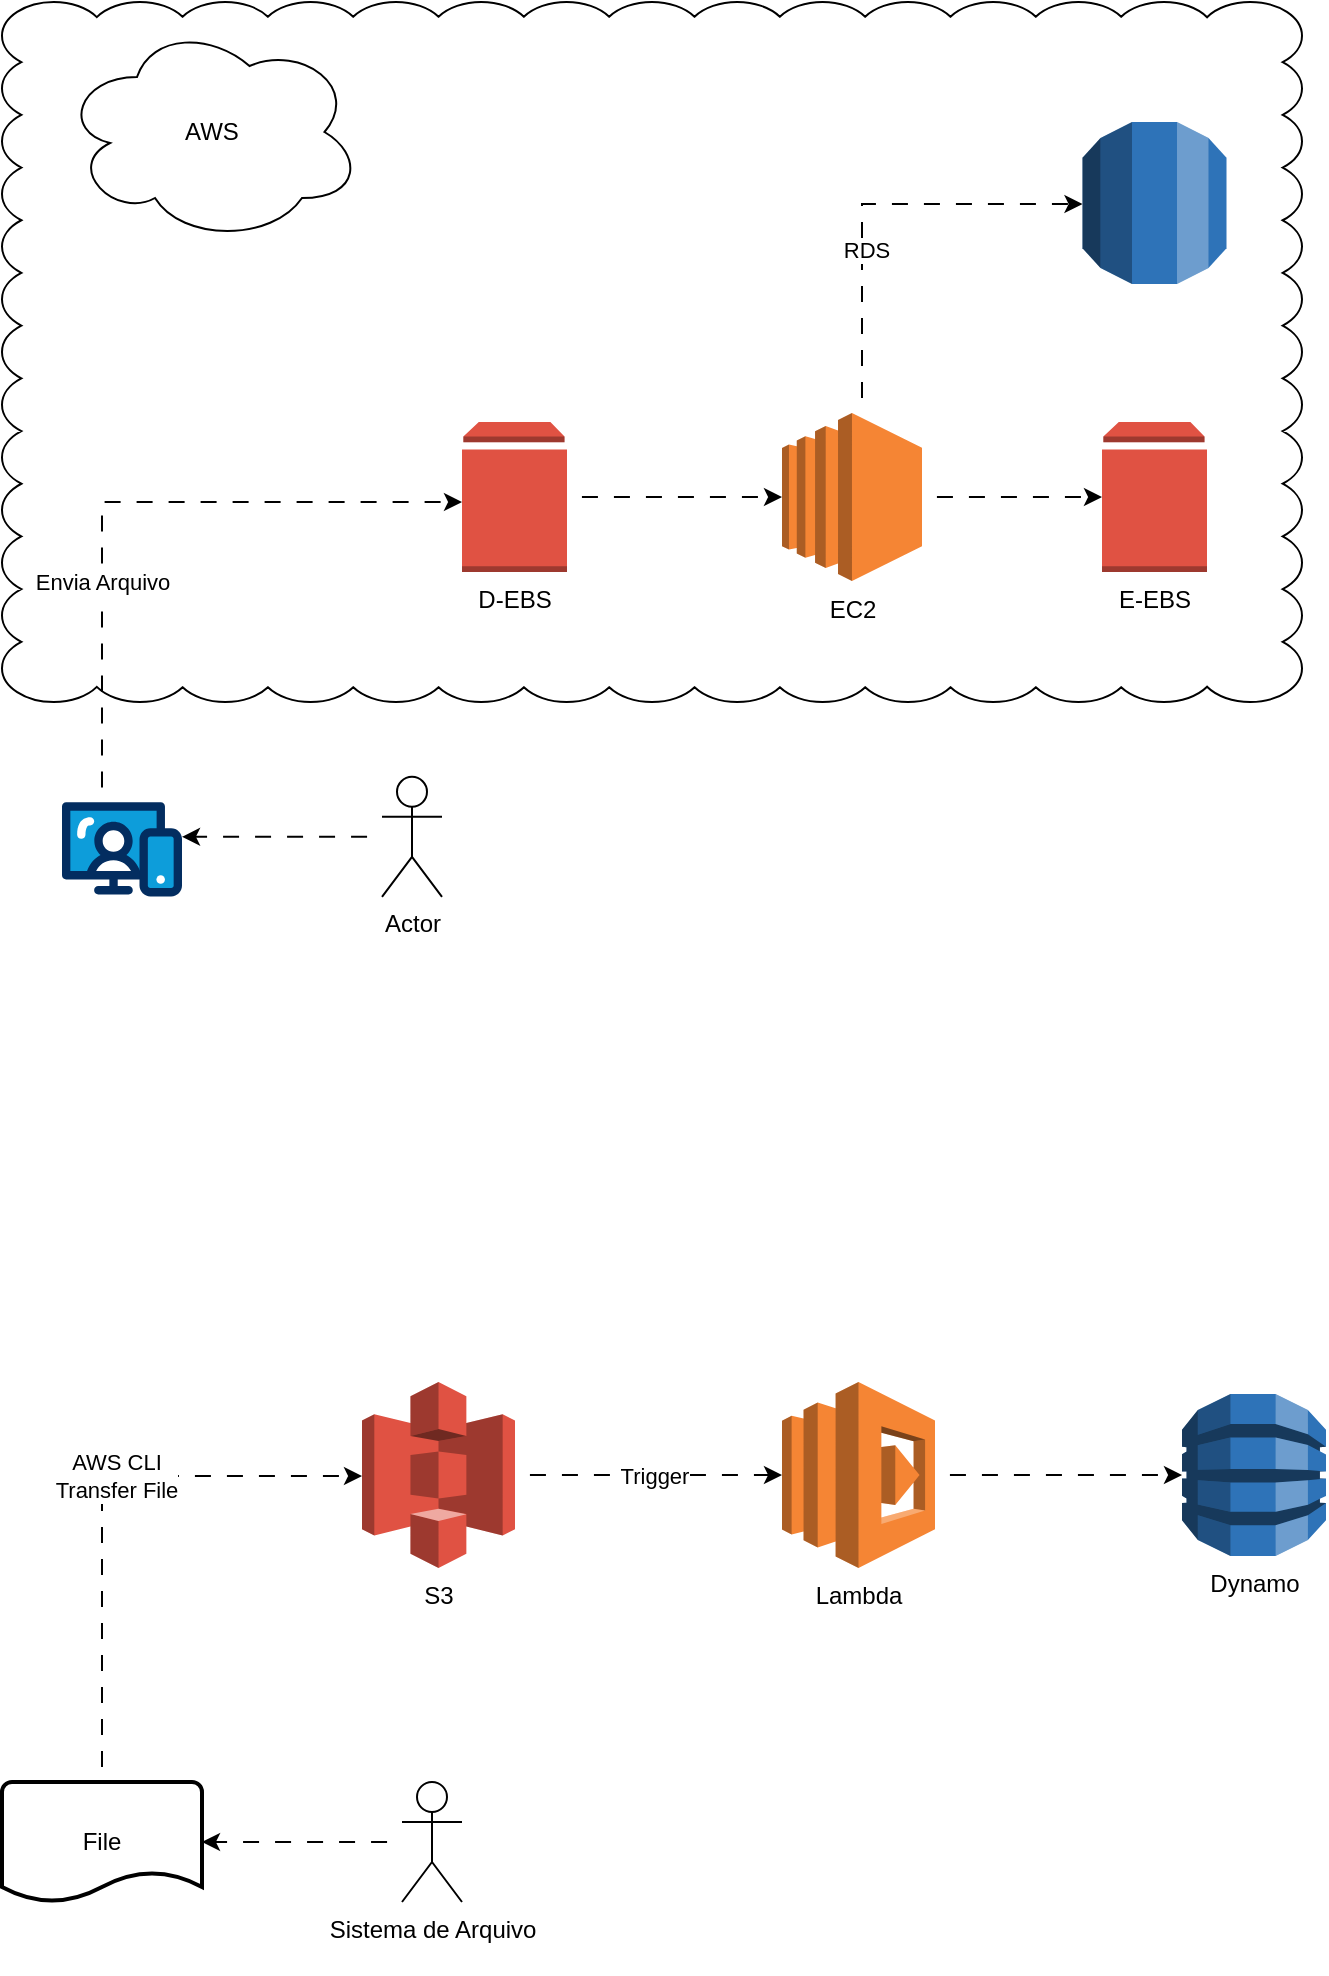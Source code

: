 <mxfile version="28.1.2">
  <diagram name="Página-1" id="ZjuZxmbOR97cqxj7xHl5">
    <mxGraphModel dx="512" dy="618" grid="1" gridSize="10" guides="1" tooltips="1" connect="1" arrows="1" fold="1" page="1" pageScale="1" pageWidth="827" pageHeight="1169" math="0" shadow="0">
      <root>
        <mxCell id="0" />
        <mxCell id="1" parent="0" />
        <mxCell id="zNE16KShEj4aGs0mAfTd-16" value="" style="whiteSpace=wrap;html=1;shape=mxgraph.basic.cloud_rect" vertex="1" parent="1">
          <mxGeometry x="50" y="110" width="650" height="350" as="geometry" />
        </mxCell>
        <mxCell id="zNE16KShEj4aGs0mAfTd-7" value="AWS" style="ellipse;shape=cloud;whiteSpace=wrap;html=1;" vertex="1" parent="1">
          <mxGeometry x="80" y="120" width="150" height="110" as="geometry" />
        </mxCell>
        <mxCell id="zNE16KShEj4aGs0mAfTd-9" style="edgeStyle=orthogonalEdgeStyle;rounded=0;orthogonalLoop=1;jettySize=auto;html=1;flowAnimation=1;" edge="1" parent="1" source="zNE16KShEj4aGs0mAfTd-1" target="zNE16KShEj4aGs0mAfTd-8">
          <mxGeometry relative="1" as="geometry" />
        </mxCell>
        <mxCell id="zNE16KShEj4aGs0mAfTd-1" value="D-EBS" style="outlineConnect=0;dashed=0;verticalLabelPosition=bottom;verticalAlign=top;align=center;html=1;shape=mxgraph.aws3.volume;fillColor=#E05243;gradientColor=none;" vertex="1" parent="1">
          <mxGeometry x="280" y="320" width="52.5" height="75" as="geometry" />
        </mxCell>
        <mxCell id="zNE16KShEj4aGs0mAfTd-5" value="" style="edgeStyle=orthogonalEdgeStyle;rounded=0;orthogonalLoop=1;jettySize=auto;html=1;flowAnimation=1;" edge="1" parent="1" source="zNE16KShEj4aGs0mAfTd-2" target="zNE16KShEj4aGs0mAfTd-1">
          <mxGeometry relative="1" as="geometry">
            <Array as="points">
              <mxPoint x="100" y="360" />
              <mxPoint x="316" y="360" />
            </Array>
          </mxGeometry>
        </mxCell>
        <mxCell id="zNE16KShEj4aGs0mAfTd-6" value="Envia Arquivo" style="edgeLabel;html=1;align=center;verticalAlign=middle;resizable=0;points=[];" vertex="1" connectable="0" parent="zNE16KShEj4aGs0mAfTd-5">
          <mxGeometry x="0.172" y="1" relative="1" as="geometry">
            <mxPoint x="-44" y="41" as="offset" />
          </mxGeometry>
        </mxCell>
        <mxCell id="zNE16KShEj4aGs0mAfTd-2" value="" style="verticalLabelPosition=bottom;aspect=fixed;html=1;shape=mxgraph.salesforce.web;fillColorStyles=fillColor2,fillColor3,fillColor4;fillColor2=#032d60;fillColor3=#0d9dda;fillColor4=#ffffff;fillColor=none;strokeColor=none;" vertex="1" parent="1">
          <mxGeometry x="80" y="510" width="60" height="47.4" as="geometry" />
        </mxCell>
        <mxCell id="zNE16KShEj4aGs0mAfTd-4" value="" style="edgeStyle=orthogonalEdgeStyle;rounded=0;orthogonalLoop=1;jettySize=auto;html=1;flowAnimation=1;" edge="1" parent="1" source="zNE16KShEj4aGs0mAfTd-3" target="zNE16KShEj4aGs0mAfTd-2">
          <mxGeometry relative="1" as="geometry">
            <Array as="points">
              <mxPoint x="170" y="527" />
              <mxPoint x="170" y="527" />
            </Array>
          </mxGeometry>
        </mxCell>
        <mxCell id="zNE16KShEj4aGs0mAfTd-3" value="Actor" style="shape=umlActor;verticalLabelPosition=bottom;verticalAlign=top;html=1;outlineConnect=0;" vertex="1" parent="1">
          <mxGeometry x="240" y="497.4" width="30" height="60" as="geometry" />
        </mxCell>
        <mxCell id="zNE16KShEj4aGs0mAfTd-13" style="edgeStyle=orthogonalEdgeStyle;rounded=0;orthogonalLoop=1;jettySize=auto;html=1;flowAnimation=1;" edge="1" parent="1" source="zNE16KShEj4aGs0mAfTd-8" target="zNE16KShEj4aGs0mAfTd-12">
          <mxGeometry relative="1" as="geometry">
            <Array as="points">
              <mxPoint x="480" y="211" />
            </Array>
          </mxGeometry>
        </mxCell>
        <mxCell id="zNE16KShEj4aGs0mAfTd-15" value="RDS" style="edgeLabel;html=1;align=center;verticalAlign=middle;resizable=0;points=[];" vertex="1" connectable="0" parent="zNE16KShEj4aGs0mAfTd-13">
          <mxGeometry x="-0.243" y="-2" relative="1" as="geometry">
            <mxPoint as="offset" />
          </mxGeometry>
        </mxCell>
        <mxCell id="zNE16KShEj4aGs0mAfTd-8" value="EC2&lt;div&gt;&lt;br&gt;&lt;/div&gt;" style="outlineConnect=0;dashed=0;verticalLabelPosition=bottom;verticalAlign=top;align=center;html=1;shape=mxgraph.aws3.ec2;fillColor=#F58534;gradientColor=none;" vertex="1" parent="1">
          <mxGeometry x="440" y="315.5" width="70" height="84" as="geometry" />
        </mxCell>
        <mxCell id="zNE16KShEj4aGs0mAfTd-10" value="E-EBS" style="outlineConnect=0;dashed=0;verticalLabelPosition=bottom;verticalAlign=top;align=center;html=1;shape=mxgraph.aws3.volume;fillColor=#E05243;gradientColor=none;" vertex="1" parent="1">
          <mxGeometry x="600" y="320" width="52.5" height="75" as="geometry" />
        </mxCell>
        <mxCell id="zNE16KShEj4aGs0mAfTd-11" style="edgeStyle=orthogonalEdgeStyle;rounded=0;orthogonalLoop=1;jettySize=auto;html=1;entryX=0;entryY=0.5;entryDx=0;entryDy=0;entryPerimeter=0;flowAnimation=1;" edge="1" parent="1" source="zNE16KShEj4aGs0mAfTd-8" target="zNE16KShEj4aGs0mAfTd-10">
          <mxGeometry relative="1" as="geometry" />
        </mxCell>
        <mxCell id="zNE16KShEj4aGs0mAfTd-12" value="" style="outlineConnect=0;dashed=0;verticalLabelPosition=bottom;verticalAlign=top;align=center;html=1;shape=mxgraph.aws3.rds;fillColor=#2E73B8;gradientColor=none;" vertex="1" parent="1">
          <mxGeometry x="590.25" y="170" width="72" height="81" as="geometry" />
        </mxCell>
        <mxCell id="zNE16KShEj4aGs0mAfTd-24" style="edgeStyle=orthogonalEdgeStyle;rounded=0;orthogonalLoop=1;jettySize=auto;html=1;flowAnimation=1;" edge="1" parent="1" source="zNE16KShEj4aGs0mAfTd-17" target="zNE16KShEj4aGs0mAfTd-18">
          <mxGeometry relative="1" as="geometry" />
        </mxCell>
        <mxCell id="zNE16KShEj4aGs0mAfTd-25" value="Trigger" style="edgeLabel;html=1;align=center;verticalAlign=middle;resizable=0;points=[];" vertex="1" connectable="0" parent="zNE16KShEj4aGs0mAfTd-24">
          <mxGeometry x="0.1" y="-1" relative="1" as="geometry">
            <mxPoint x="-4" y="-1" as="offset" />
          </mxGeometry>
        </mxCell>
        <mxCell id="zNE16KShEj4aGs0mAfTd-17" value="S3" style="outlineConnect=0;dashed=0;verticalLabelPosition=bottom;verticalAlign=top;align=center;html=1;shape=mxgraph.aws3.s3;fillColor=#E05243;gradientColor=none;" vertex="1" parent="1">
          <mxGeometry x="230" y="800" width="76.5" height="93" as="geometry" />
        </mxCell>
        <mxCell id="zNE16KShEj4aGs0mAfTd-28" style="edgeStyle=orthogonalEdgeStyle;rounded=0;orthogonalLoop=1;jettySize=auto;html=1;flowAnimation=1;" edge="1" parent="1" source="zNE16KShEj4aGs0mAfTd-18" target="zNE16KShEj4aGs0mAfTd-27">
          <mxGeometry relative="1" as="geometry" />
        </mxCell>
        <mxCell id="zNE16KShEj4aGs0mAfTd-18" value="Lambda&lt;div&gt;&lt;br&gt;&lt;/div&gt;" style="outlineConnect=0;dashed=0;verticalLabelPosition=bottom;verticalAlign=top;align=center;html=1;shape=mxgraph.aws3.lambda;fillColor=#F58534;gradientColor=none;" vertex="1" parent="1">
          <mxGeometry x="440" y="800" width="76.5" height="93" as="geometry" />
        </mxCell>
        <mxCell id="zNE16KShEj4aGs0mAfTd-22" style="edgeStyle=orthogonalEdgeStyle;rounded=0;orthogonalLoop=1;jettySize=auto;html=1;flowAnimation=1;" edge="1" parent="1" source="zNE16KShEj4aGs0mAfTd-19" target="zNE16KShEj4aGs0mAfTd-17">
          <mxGeometry relative="1" as="geometry">
            <Array as="points">
              <mxPoint x="100" y="847" />
            </Array>
          </mxGeometry>
        </mxCell>
        <mxCell id="zNE16KShEj4aGs0mAfTd-23" value="AWS CLI&lt;div&gt;Transfer File&lt;/div&gt;" style="edgeLabel;html=1;align=center;verticalAlign=middle;resizable=0;points=[];" vertex="1" connectable="0" parent="zNE16KShEj4aGs0mAfTd-22">
          <mxGeometry x="0.253" y="2" relative="1" as="geometry">
            <mxPoint x="-18" y="2" as="offset" />
          </mxGeometry>
        </mxCell>
        <mxCell id="zNE16KShEj4aGs0mAfTd-19" value="File" style="strokeWidth=2;html=1;shape=mxgraph.flowchart.document2;whiteSpace=wrap;size=0.25;" vertex="1" parent="1">
          <mxGeometry x="50" y="1000" width="100" height="60" as="geometry" />
        </mxCell>
        <mxCell id="zNE16KShEj4aGs0mAfTd-20" value="Sistema de Arquivo&lt;div&gt;&lt;br&gt;&lt;/div&gt;" style="shape=umlActor;verticalLabelPosition=bottom;verticalAlign=top;html=1;outlineConnect=0;" vertex="1" parent="1">
          <mxGeometry x="250" y="1000" width="30" height="60" as="geometry" />
        </mxCell>
        <mxCell id="zNE16KShEj4aGs0mAfTd-21" style="edgeStyle=orthogonalEdgeStyle;rounded=0;orthogonalLoop=1;jettySize=auto;html=1;entryX=1;entryY=0.5;entryDx=0;entryDy=0;entryPerimeter=0;flowAnimation=1;" edge="1" parent="1" source="zNE16KShEj4aGs0mAfTd-20" target="zNE16KShEj4aGs0mAfTd-19">
          <mxGeometry relative="1" as="geometry" />
        </mxCell>
        <mxCell id="zNE16KShEj4aGs0mAfTd-27" value="Dynamo" style="outlineConnect=0;dashed=0;verticalLabelPosition=bottom;verticalAlign=top;align=center;html=1;shape=mxgraph.aws3.dynamo_db;fillColor=#2E73B8;gradientColor=none;" vertex="1" parent="1">
          <mxGeometry x="640" y="806" width="72" height="81" as="geometry" />
        </mxCell>
      </root>
    </mxGraphModel>
  </diagram>
</mxfile>
